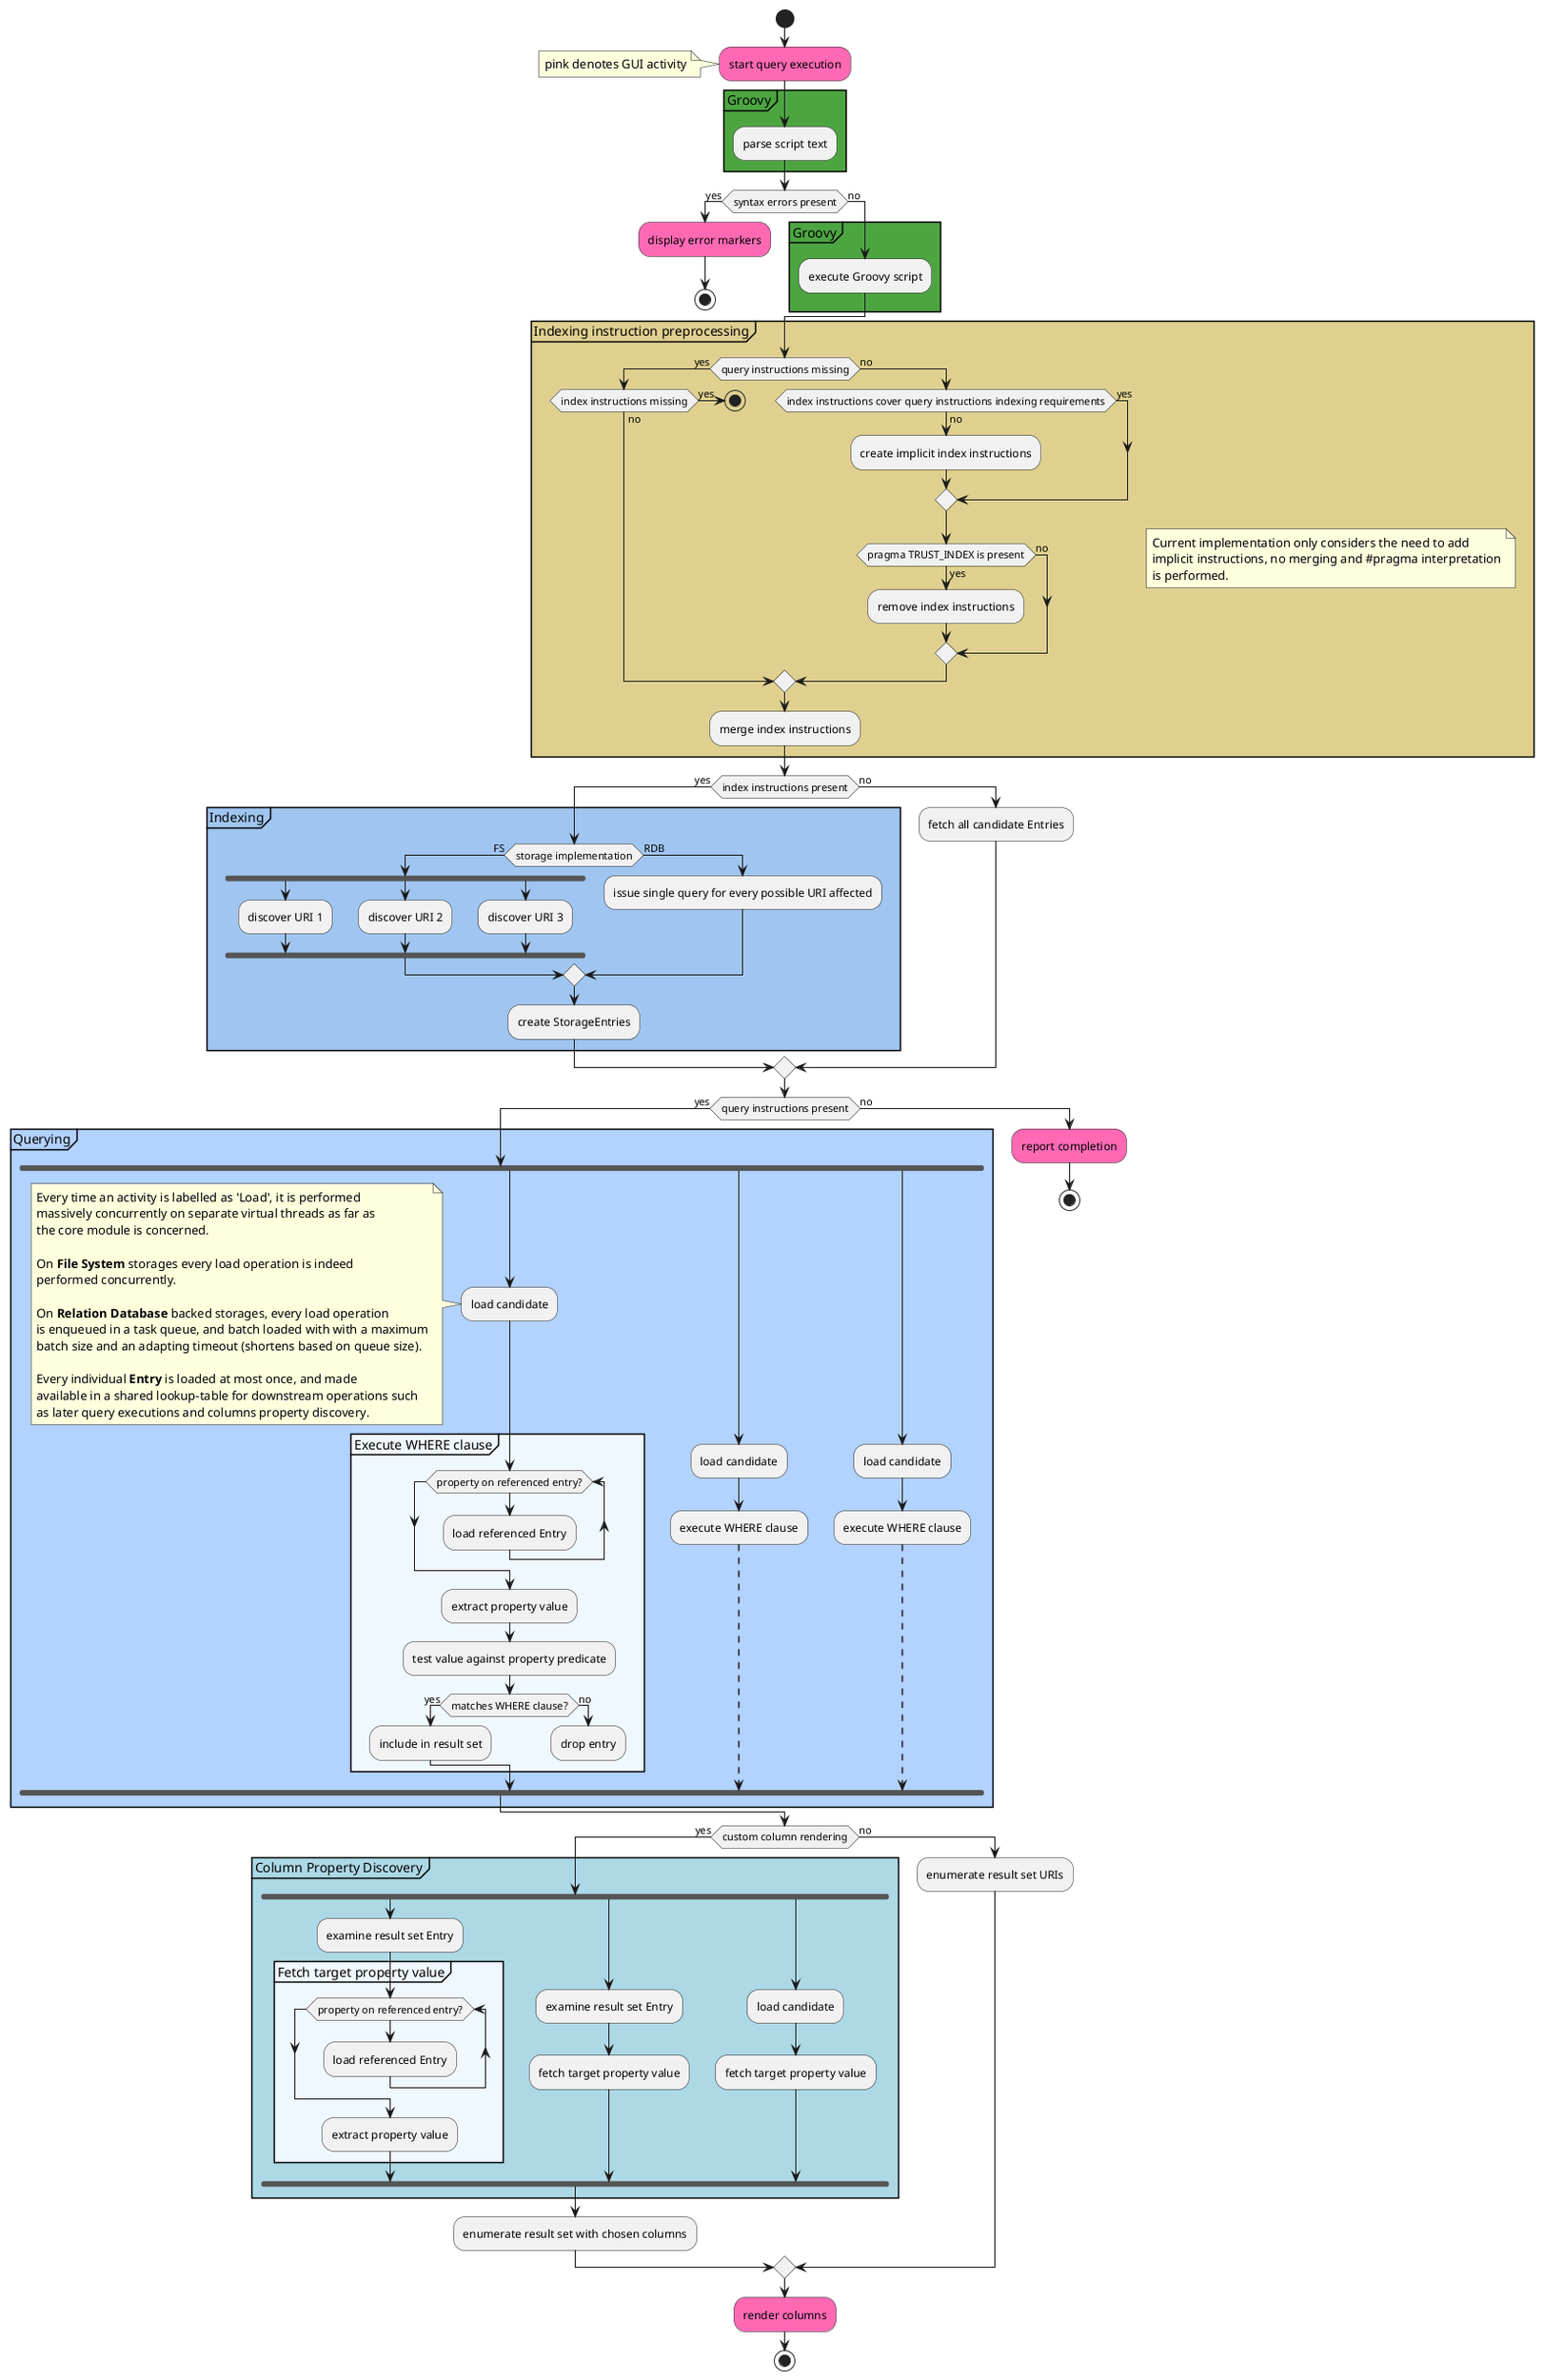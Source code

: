 @startuml
start
#HotPink:start query execution;
note
  pink denotes GUI activity
end note
group #4da542 Groovy {
  :parse script text;
}
if (syntax errors present) then (yes)
  #HotPink:display error markers;
  stop
else (no)
  group #4da542 Groovy {
    :execute Groovy script;
  }
endif

partition #dfd090 "Indexing instruction preprocessing" {
  note right
    Current implementation only considers the need to add
    implicit instructions, no merging and #pragma interpretation
    is performed.
  end note
  if (query instructions missing) then (yes)
    if (index instructions missing) then (yes)
      stop
    else (no)
    endif
  else (no)
    if (index instructions cover query instructions indexing requirements) then (yes)
    else (no)
      :create implicit index instructions;
    endif

    if (pragma TRUST_INDEX is present) then (yes)
      :remove index instructions;
    else (no)
    endif
  endif
  :merge index instructions;
}


if (index instructions present) then (yes)
  partition #a0c5f0 "Indexing" {
    if (storage implementation) then (FS)
      fork
        :discover URI 1;
      fork again
        :discover URI 2;
      fork again
        :discover URI 3;
      end fork
    else (RDB)
      :issue single query for every possible URI affected;
    endif
    :create StorageEntries;
  }
else (no)
  :fetch all candidate Entries;
endif

if (query instructions present) then (yes)
  partition #b2d2ff "Querying" {
    fork
      :load candidate;
      note
        Every time an activity is labelled as 'Load', it is performed
        massively concurrently on separate virtual threads as far as
        the core module is concerned.
        
        On <b>File System</b> storages every load operation is indeed
        performed concurrently.
        
        On <b>Relation Database</b> backed storages, every load operation
        is enqueued in a task queue, and batch loaded with with a maximum
        batch size and an adapting timeout (shortens based on queue size).
        
        Every individual <b>Entry</b> is loaded at most once, and made
        available in a shared lookup-table for downstream operations such
        as later query executions and columns property discovery.
      end note
      partition #aliceblue "Execute WHERE clause" {
        while (property on referenced entry?)
          :load referenced Entry;
        endwhile
        :extract property value;
        :test value against property predicate;
        if (matches WHERE clause?) then (yes)
          :include in result set;
        else (no)
          :drop entry;
          kill
        endif
      }
    fork again
      :load candidate;
      :execute WHERE clause;
      -[dashed]->
    fork again
      :load candidate;
      :execute WHERE clause;
      -[dashed]->
    end fork
  }
else (no)  
  #HotPink:report completion;
  stop
endif

if (custom column rendering) then (yes)
  partition #lightblue "Column Property Discovery" {
    fork
      :examine result set Entry;
      partition #aliceblue "Fetch target property value" {
        while (property on referenced entry?)
          :load referenced Entry;
        endwhile
        :extract property value;
      }
    fork again
      :examine result set Entry;
      :fetch target property value;
    fork again
      :load candidate;
      :fetch target property value;
    end fork
  }
  :enumerate result set with chosen columns;
else (no)
  :enumerate result set URIs;
endif

#HotPink:render columns;

stop
@enduml
